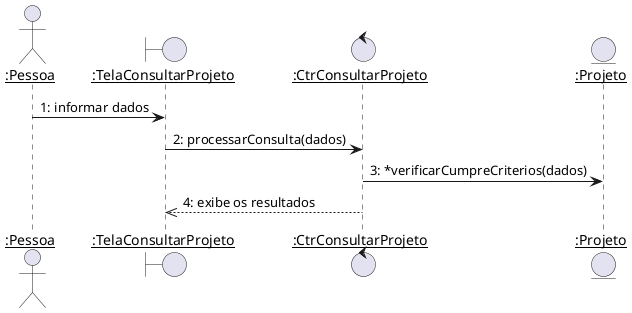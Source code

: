 @startuml
skinparam sequenceParticipant underline

actor ":Pessoa" as Pessoa
boundary ":TelaConsultarProjeto" as TelaConsultarProjeto
control ":CtrConsultarProjeto" as CtrConsultarProjeto
entity ":Projeto" as Projeto

Pessoa -> TelaConsultarProjeto : 1: informar dados
TelaConsultarProjeto -> CtrConsultarProjeto : 2: processarConsulta(dados)
CtrConsultarProjeto -> Projeto : 3: *verificarCumpreCriterios(dados)
TelaConsultarProjeto <<-- CtrConsultarProjeto : 4: exibe os resultados
@enduml
